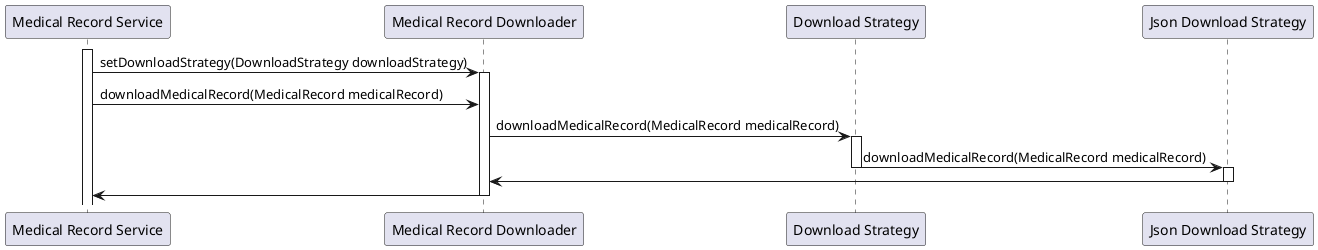 @startuml JsonDownloaderStrategy
participant "Medical Record Service" as Service
participant "Medical Record Downloader" as Downloader
participant "Download Strategy" as Strategy
participant "Json Download Strategy" as Json

activate Service
Service -> Downloader : setDownloadStrategy(DownloadStrategy downloadStrategy)
activate Downloader
Service -> Downloader : downloadMedicalRecord(MedicalRecord medicalRecord)
Downloader -> Strategy : downloadMedicalRecord(MedicalRecord medicalRecord)
activate Strategy
Strategy -> Json : downloadMedicalRecord(MedicalRecord medicalRecord)
deactivate Strategy
activate Json
Json -> Downloader
deactivate Json
Downloader -> Service
deactivate Downloader

@enduml

@startuml TxtDownloaderStrategy
participant "Medical Record Service" as Service
participant "Medical Record Downloader" as Downloader
participant "Download Strategy" as Strategy
participant "Txt Download Strategy" as Txt

activate Service
Service -> Downloader : setDownloadStrategy(DownloadStrategy downloadStrategy)
activate Downloader
Service -> Downloader : downloadMedicalRecord(MedicalRecord medicalRecord)
Downloader -> Strategy : downloadMedicalRecord(MedicalRecord medicalRecord)
activate Strategy
Strategy -> Txt : downloadMedicalRecord(MedicalRecord medicalRecord)
deactivate Strategy
activate Txt
Txt -> Downloader
deactivate Txt
Downloader -> Service
deactivate Downloader

@enduml